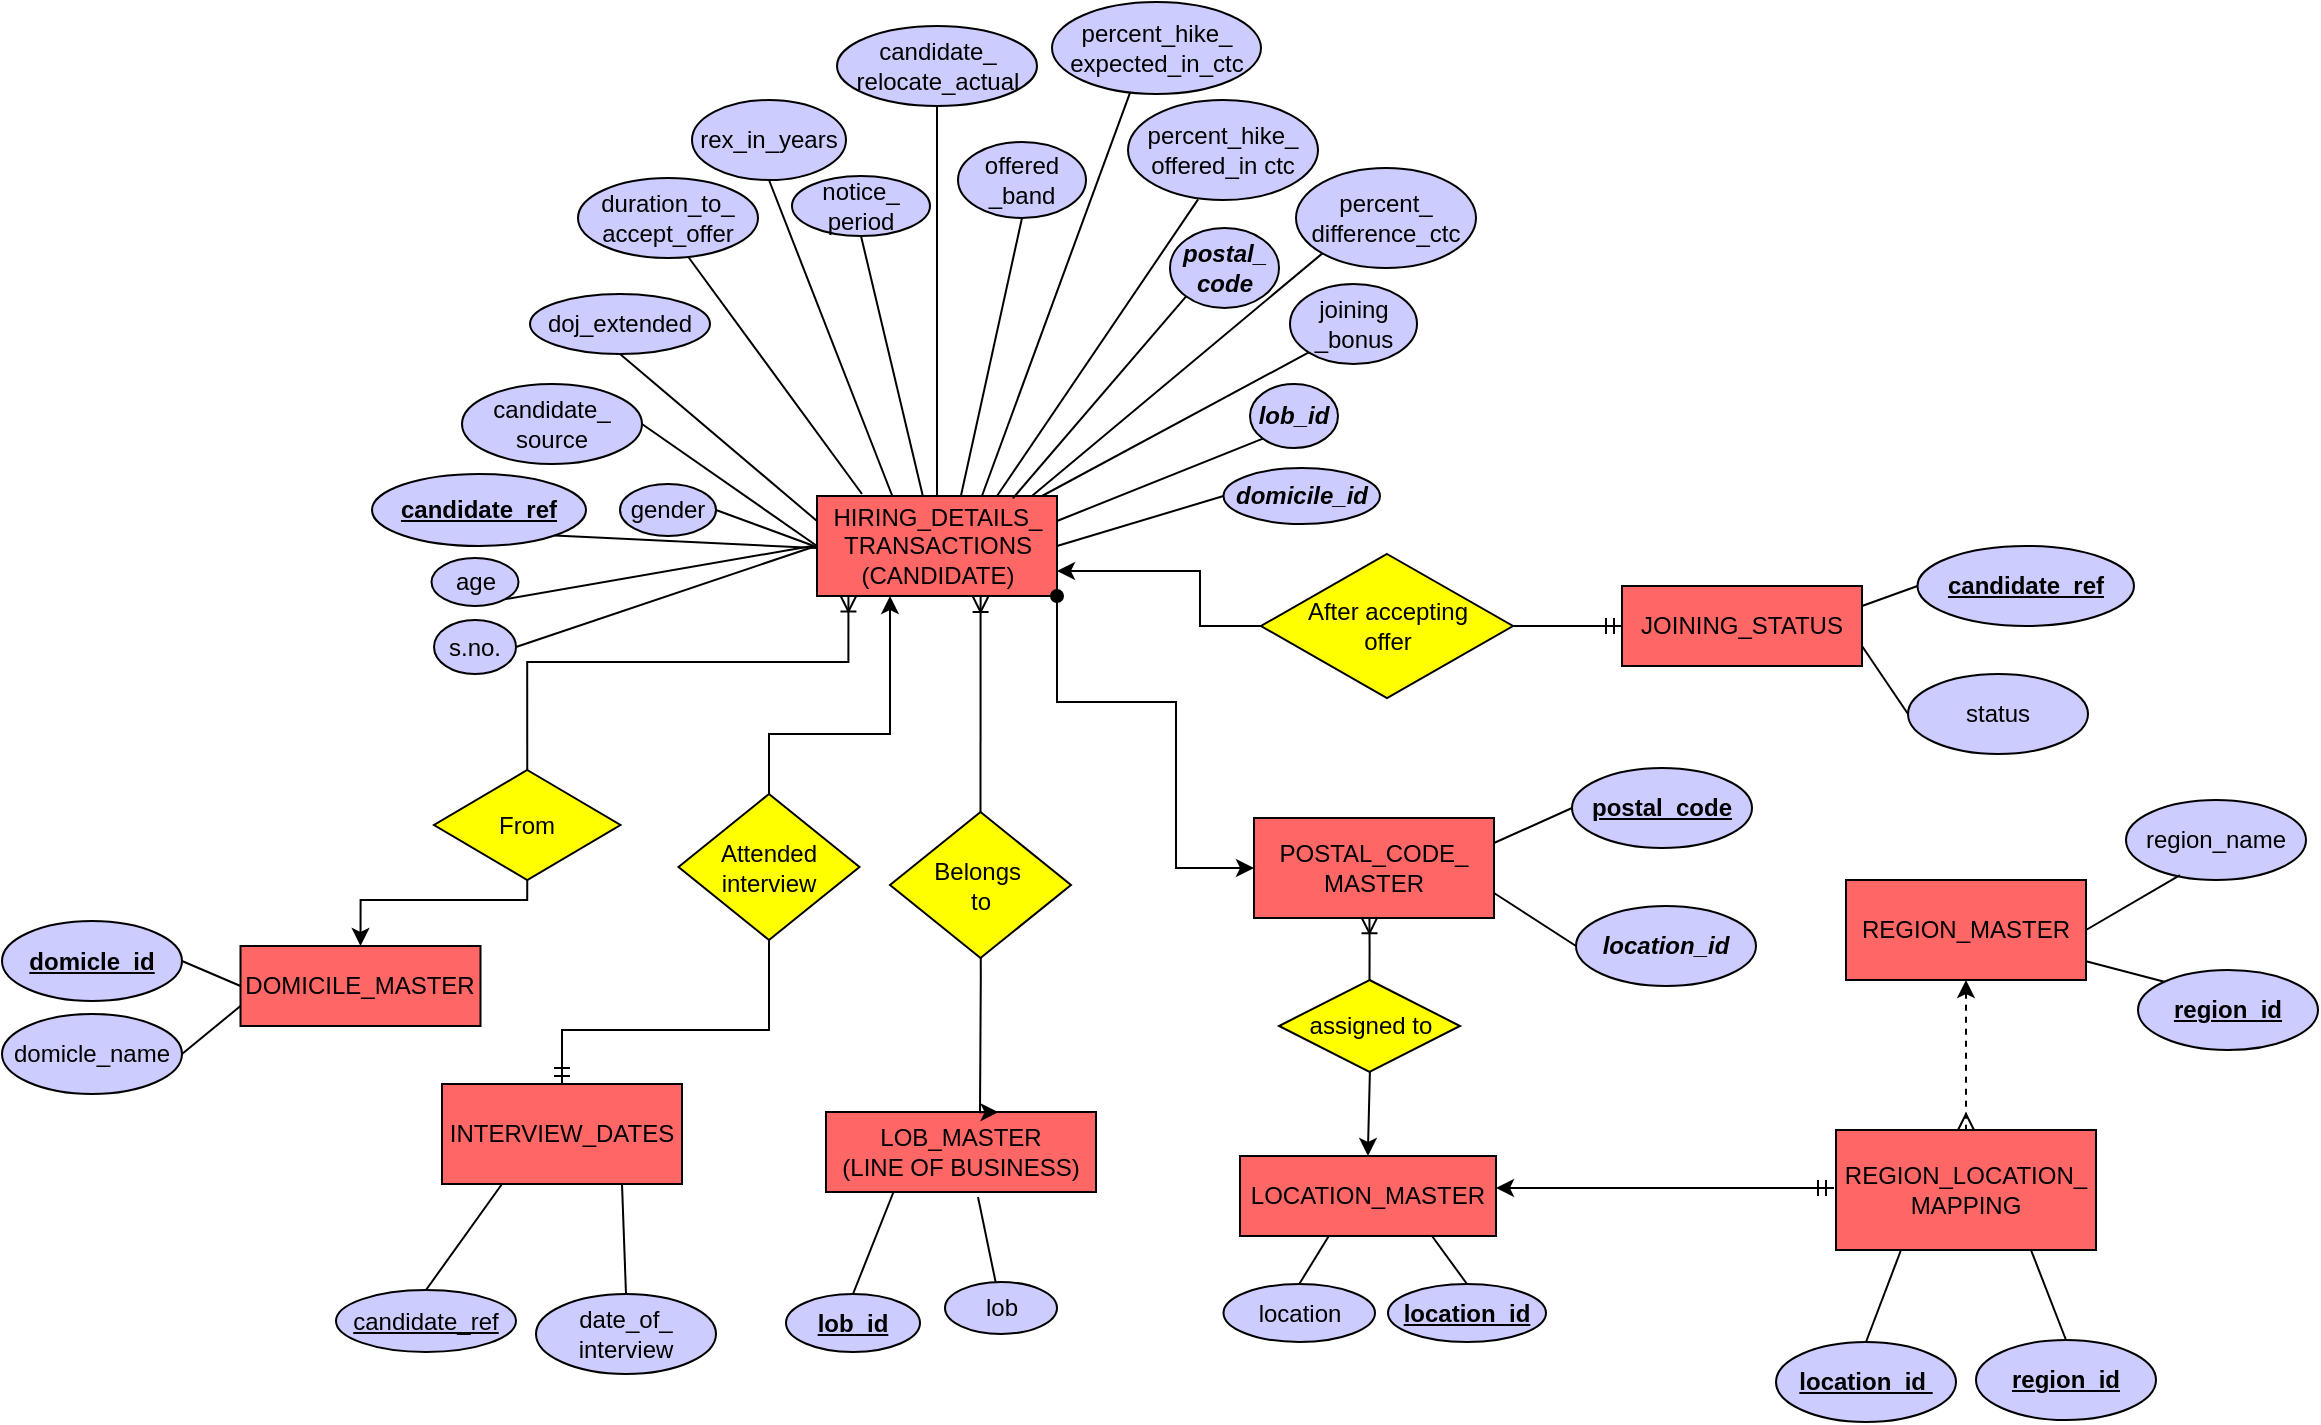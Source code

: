 <mxfile version="16.5.3" type="github">
  <diagram id="R2lEEEUBdFMjLlhIrx00" name="Page-1">
    <mxGraphModel dx="1422" dy="851" grid="0" gridSize="10" guides="1" tooltips="1" connect="1" arrows="1" fold="1" page="1" pageScale="1" pageWidth="1654" pageHeight="1169" math="0" shadow="0" extFonts="Permanent Marker^https://fonts.googleapis.com/css?family=Permanent+Marker">
      <root>
        <mxCell id="0" />
        <mxCell id="1" parent="0" />
        <mxCell id="yHNcIB4m2WFZ388r3CNA-1" value="HIRING_DETAILS_&lt;br&gt;TRANSACTIONS (CANDIDATE)" style="rounded=0;whiteSpace=wrap;html=1;fillColor=#FF6666;" parent="1" vertex="1">
          <mxGeometry x="673.5" y="509" width="120" height="50" as="geometry" />
        </mxCell>
        <mxCell id="yHNcIB4m2WFZ388r3CNA-2" value="INTERVIEW_DATES" style="rounded=0;whiteSpace=wrap;html=1;fillColor=#FF6666;" parent="1" vertex="1">
          <mxGeometry x="486" y="803" width="120" height="50" as="geometry" />
        </mxCell>
        <mxCell id="yHNcIB4m2WFZ388r3CNA-3" value="DOMICILE_MASTER" style="rounded=0;whiteSpace=wrap;html=1;fillColor=#FF6666;" parent="1" vertex="1">
          <mxGeometry x="385.25" y="734" width="120" height="40" as="geometry" />
        </mxCell>
        <mxCell id="yHNcIB4m2WFZ388r3CNA-4" value="JOINING_STATUS" style="rounded=0;whiteSpace=wrap;html=1;fillColor=#FF6666;" parent="1" vertex="1">
          <mxGeometry x="1076" y="554" width="120" height="40" as="geometry" />
        </mxCell>
        <mxCell id="yHNcIB4m2WFZ388r3CNA-5" value="POSTAL_CODE_&lt;br&gt;MASTER" style="rounded=0;whiteSpace=wrap;html=1;fillColor=#FF6666;" parent="1" vertex="1">
          <mxGeometry x="892" y="670" width="120" height="50" as="geometry" />
        </mxCell>
        <mxCell id="yHNcIB4m2WFZ388r3CNA-6" value="LOCATION_MASTER" style="rounded=0;whiteSpace=wrap;html=1;fillColor=#FF6666;" parent="1" vertex="1">
          <mxGeometry x="885" y="839" width="128" height="40" as="geometry" />
        </mxCell>
        <mxCell id="yHNcIB4m2WFZ388r3CNA-7" value="REGION_LOCATION_&lt;br&gt;MAPPING" style="rounded=0;whiteSpace=wrap;html=1;fillColor=#FF6666;" parent="1" vertex="1">
          <mxGeometry x="1183" y="826" width="130" height="60" as="geometry" />
        </mxCell>
        <mxCell id="yHNcIB4m2WFZ388r3CNA-8" value="REGION_MASTER" style="rounded=0;whiteSpace=wrap;html=1;fillColor=#FF6666;" parent="1" vertex="1">
          <mxGeometry x="1188" y="701" width="120" height="50" as="geometry" />
        </mxCell>
        <mxCell id="yHNcIB4m2WFZ388r3CNA-11" value="LOB_MASTER&lt;br&gt;(LINE OF BUSINESS)" style="rounded=0;whiteSpace=wrap;html=1;fillColor=#FF6666;" parent="1" vertex="1">
          <mxGeometry x="678" y="817" width="135" height="40" as="geometry" />
        </mxCell>
        <mxCell id="yHNcIB4m2WFZ388r3CNA-12" value="s.no." style="ellipse;whiteSpace=wrap;html=1;fillColor=#CCCCFF;" parent="1" vertex="1">
          <mxGeometry x="482" y="571" width="41" height="27" as="geometry" />
        </mxCell>
        <mxCell id="yHNcIB4m2WFZ388r3CNA-13" value="&lt;u&gt;&lt;b&gt;candidate_ref&lt;/b&gt;&lt;/u&gt;" style="ellipse;whiteSpace=wrap;html=1;fillColor=#CCCCFF;" parent="1" vertex="1">
          <mxGeometry x="451" y="498" width="107" height="36" as="geometry" />
        </mxCell>
        <mxCell id="yHNcIB4m2WFZ388r3CNA-16" value="doj_extended" style="ellipse;whiteSpace=wrap;html=1;fillColor=#CCCCFF;" parent="1" vertex="1">
          <mxGeometry x="530" y="408" width="90" height="30" as="geometry" />
        </mxCell>
        <mxCell id="yHNcIB4m2WFZ388r3CNA-17" value="duration_to_&lt;br&gt;accept_offer" style="ellipse;whiteSpace=wrap;html=1;fillColor=#CCCCFF;" parent="1" vertex="1">
          <mxGeometry x="554" y="350" width="90" height="40" as="geometry" />
        </mxCell>
        <mxCell id="yHNcIB4m2WFZ388r3CNA-19" value="notice_&lt;br&gt;period" style="ellipse;whiteSpace=wrap;html=1;fillColor=#CCCCFF;" parent="1" vertex="1">
          <mxGeometry x="661" y="349" width="69" height="30" as="geometry" />
        </mxCell>
        <mxCell id="yHNcIB4m2WFZ388r3CNA-21" value="offered&lt;br&gt;_band" style="ellipse;whiteSpace=wrap;html=1;fillColor=#CCCCFF;" parent="1" vertex="1">
          <mxGeometry x="744" y="332" width="64" height="38" as="geometry" />
        </mxCell>
        <mxCell id="yHNcIB4m2WFZ388r3CNA-23" value="percent_hike_&lt;br&gt;expected_in_ctc" style="ellipse;whiteSpace=wrap;html=1;fillColor=#CCCCFF;" parent="1" vertex="1">
          <mxGeometry x="791" y="262" width="104.5" height="46" as="geometry" />
        </mxCell>
        <mxCell id="yHNcIB4m2WFZ388r3CNA-24" value="percent_hike_&lt;br&gt;offered_in ctc" style="ellipse;whiteSpace=wrap;html=1;fillColor=#CCCCFF;" parent="1" vertex="1">
          <mxGeometry x="829" y="311" width="95" height="50" as="geometry" />
        </mxCell>
        <mxCell id="yHNcIB4m2WFZ388r3CNA-25" value="percent_&lt;br&gt;difference_ctc" style="ellipse;whiteSpace=wrap;html=1;fillColor=#CCCCFF;" parent="1" vertex="1">
          <mxGeometry x="913" y="345" width="90" height="50" as="geometry" />
        </mxCell>
        <mxCell id="yHNcIB4m2WFZ388r3CNA-27" value="joining&lt;br&gt;_bonus" style="ellipse;whiteSpace=wrap;html=1;rotation=0;fillColor=#CCCCFF;" parent="1" vertex="1">
          <mxGeometry x="910" y="403" width="63.5" height="40" as="geometry" />
        </mxCell>
        <mxCell id="yHNcIB4m2WFZ388r3CNA-28" value="candidate_&lt;br&gt;relocate_actual" style="ellipse;whiteSpace=wrap;html=1;fillColor=#CCCCFF;" parent="1" vertex="1">
          <mxGeometry x="683.5" y="274" width="100" height="40" as="geometry" />
        </mxCell>
        <mxCell id="yHNcIB4m2WFZ388r3CNA-29" value="gender" style="ellipse;whiteSpace=wrap;html=1;fillColor=#CCCCFF;" parent="1" vertex="1">
          <mxGeometry x="575" y="503" width="48" height="26" as="geometry" />
        </mxCell>
        <mxCell id="yHNcIB4m2WFZ388r3CNA-31" value="&lt;i&gt;&lt;b&gt;domicile_id&lt;/b&gt;&lt;/i&gt;" style="ellipse;whiteSpace=wrap;html=1;fillColor=#CCCCFF;" parent="1" vertex="1">
          <mxGeometry x="876.75" y="495" width="78.25" height="28" as="geometry" />
        </mxCell>
        <mxCell id="yHNcIB4m2WFZ388r3CNA-33" value="&lt;i&gt;&lt;b&gt;lob_id&lt;/b&gt;&lt;/i&gt;" style="ellipse;whiteSpace=wrap;html=1;fillColor=#CCCCFF;" parent="1" vertex="1">
          <mxGeometry x="890" y="453" width="44" height="32" as="geometry" />
        </mxCell>
        <mxCell id="yHNcIB4m2WFZ388r3CNA-34" value="&lt;i&gt;&lt;b&gt;postal_&lt;br&gt;code&lt;/b&gt;&lt;/i&gt;" style="ellipse;whiteSpace=wrap;html=1;fillColor=#CCCCFF;" parent="1" vertex="1">
          <mxGeometry x="850" y="375" width="54.5" height="40" as="geometry" />
        </mxCell>
        <mxCell id="yHNcIB4m2WFZ388r3CNA-35" value="rex_in_years" style="ellipse;whiteSpace=wrap;html=1;fillColor=#CCCCFF;" parent="1" vertex="1">
          <mxGeometry x="611" y="311" width="77" height="40" as="geometry" />
        </mxCell>
        <mxCell id="yHNcIB4m2WFZ388r3CNA-36" value="candidate_&lt;br&gt;source" style="ellipse;whiteSpace=wrap;html=1;fillColor=#CCCCFF;" parent="1" vertex="1">
          <mxGeometry x="496" y="453" width="90" height="40" as="geometry" />
        </mxCell>
        <mxCell id="yHNcIB4m2WFZ388r3CNA-37" value="age" style="ellipse;whiteSpace=wrap;html=1;fillColor=#CCCCFF;" parent="1" vertex="1">
          <mxGeometry x="480.75" y="540" width="43.5" height="24" as="geometry" />
        </mxCell>
        <mxCell id="yHNcIB4m2WFZ388r3CNA-38" value="&lt;u&gt;candidate_ref&lt;/u&gt;" style="ellipse;whiteSpace=wrap;html=1;fillColor=#CCCCFF;" parent="1" vertex="1">
          <mxGeometry x="433" y="906" width="90" height="31" as="geometry" />
        </mxCell>
        <mxCell id="yHNcIB4m2WFZ388r3CNA-39" value="date_of_&lt;br&gt;interview" style="ellipse;whiteSpace=wrap;html=1;fillColor=#CCCCFF;" parent="1" vertex="1">
          <mxGeometry x="533" y="908" width="90" height="40" as="geometry" />
        </mxCell>
        <mxCell id="yHNcIB4m2WFZ388r3CNA-40" value="&lt;u&gt;&lt;b&gt;lob_id&lt;/b&gt;&lt;/u&gt;" style="ellipse;whiteSpace=wrap;html=1;fillColor=#CCCCFF;" parent="1" vertex="1">
          <mxGeometry x="658" y="908" width="67" height="29" as="geometry" />
        </mxCell>
        <mxCell id="yHNcIB4m2WFZ388r3CNA-41" value="lob" style="ellipse;whiteSpace=wrap;html=1;fillColor=#CCCCFF;" parent="1" vertex="1">
          <mxGeometry x="737.5" y="902" width="56" height="26" as="geometry" />
        </mxCell>
        <mxCell id="yHNcIB4m2WFZ388r3CNA-42" value="&lt;u&gt;&lt;b&gt;domicle_id&lt;/b&gt;&lt;/u&gt;" style="ellipse;whiteSpace=wrap;html=1;fillColor=#CCCCFF;" parent="1" vertex="1">
          <mxGeometry x="266" y="721.5" width="90" height="40" as="geometry" />
        </mxCell>
        <mxCell id="yHNcIB4m2WFZ388r3CNA-43" value="domicle_name" style="ellipse;whiteSpace=wrap;html=1;fillColor=#CCCCFF;" parent="1" vertex="1">
          <mxGeometry x="266" y="768" width="90" height="40" as="geometry" />
        </mxCell>
        <mxCell id="yHNcIB4m2WFZ388r3CNA-44" value="&lt;u&gt;&lt;b&gt;region_id&lt;/b&gt;&lt;/u&gt;" style="ellipse;whiteSpace=wrap;html=1;fillColor=#CCCCFF;" parent="1" vertex="1">
          <mxGeometry x="1334" y="746" width="90" height="40" as="geometry" />
        </mxCell>
        <mxCell id="yHNcIB4m2WFZ388r3CNA-45" value="region_name" style="ellipse;whiteSpace=wrap;html=1;fillColor=#CCCCFF;" parent="1" vertex="1">
          <mxGeometry x="1328" y="661" width="90" height="40" as="geometry" />
        </mxCell>
        <mxCell id="yHNcIB4m2WFZ388r3CNA-46" value="&lt;b&gt;&lt;u&gt;location_id&amp;nbsp;&lt;/u&gt;&lt;/b&gt;" style="ellipse;whiteSpace=wrap;html=1;fillColor=#CCCCFF;" parent="1" vertex="1">
          <mxGeometry x="1153" y="932" width="90" height="40" as="geometry" />
        </mxCell>
        <mxCell id="yHNcIB4m2WFZ388r3CNA-47" value="&lt;u&gt;&lt;b&gt;region_id&lt;/b&gt;&lt;/u&gt;" style="ellipse;whiteSpace=wrap;html=1;fillColor=#CCCCFF;" parent="1" vertex="1">
          <mxGeometry x="1253" y="931" width="90" height="40" as="geometry" />
        </mxCell>
        <mxCell id="yHNcIB4m2WFZ388r3CNA-48" value="&lt;u&gt;&lt;b&gt;location_id&lt;/b&gt;&lt;/u&gt;" style="ellipse;whiteSpace=wrap;html=1;fillColor=#CCCCFF;" parent="1" vertex="1">
          <mxGeometry x="959" y="903" width="79" height="29" as="geometry" />
        </mxCell>
        <mxCell id="yHNcIB4m2WFZ388r3CNA-49" value="location" style="ellipse;whiteSpace=wrap;html=1;fillColor=#CCCCFF;" parent="1" vertex="1">
          <mxGeometry x="876.75" y="903" width="75.75" height="29" as="geometry" />
        </mxCell>
        <mxCell id="yHNcIB4m2WFZ388r3CNA-50" value="&lt;b&gt;&lt;i&gt;location_id&lt;/i&gt;&lt;/b&gt;" style="ellipse;whiteSpace=wrap;html=1;fillColor=#CCCCFF;" parent="1" vertex="1">
          <mxGeometry x="1053" y="714" width="90" height="40" as="geometry" />
        </mxCell>
        <mxCell id="yHNcIB4m2WFZ388r3CNA-51" value="&lt;b&gt;&lt;u&gt;postal_code&lt;/u&gt;&lt;/b&gt;" style="ellipse;whiteSpace=wrap;html=1;fillColor=#CCCCFF;" parent="1" vertex="1">
          <mxGeometry x="1051" y="645" width="90" height="40" as="geometry" />
        </mxCell>
        <mxCell id="yHNcIB4m2WFZ388r3CNA-52" value="&lt;b&gt;&lt;u&gt;candidate_ref&lt;/u&gt;&lt;/b&gt;" style="ellipse;whiteSpace=wrap;html=1;fillColor=#CCCCFF;" parent="1" vertex="1">
          <mxGeometry x="1223.75" y="534" width="108.25" height="40" as="geometry" />
        </mxCell>
        <mxCell id="yHNcIB4m2WFZ388r3CNA-53" value="status" style="ellipse;whiteSpace=wrap;html=1;fillColor=#CCCCFF;" parent="1" vertex="1">
          <mxGeometry x="1219" y="598" width="90" height="40" as="geometry" />
        </mxCell>
        <mxCell id="yHNcIB4m2WFZ388r3CNA-76" value="" style="endArrow=none;html=1;rounded=0;entryX=0.5;entryY=0;entryDx=0;entryDy=0;exitX=0.25;exitY=1;exitDx=0;exitDy=0;" parent="1" source="yHNcIB4m2WFZ388r3CNA-2" target="yHNcIB4m2WFZ388r3CNA-38" edge="1">
          <mxGeometry width="50" height="50" relative="1" as="geometry">
            <mxPoint x="279.5" y="949.5" as="sourcePoint" />
            <mxPoint x="329.5" y="899.5" as="targetPoint" />
          </mxGeometry>
        </mxCell>
        <mxCell id="yHNcIB4m2WFZ388r3CNA-77" value="" style="endArrow=none;html=1;rounded=0;entryX=0.75;entryY=1;entryDx=0;entryDy=0;exitX=0.5;exitY=0;exitDx=0;exitDy=0;" parent="1" source="yHNcIB4m2WFZ388r3CNA-39" target="yHNcIB4m2WFZ388r3CNA-2" edge="1">
          <mxGeometry width="50" height="50" relative="1" as="geometry">
            <mxPoint x="79.5" y="924.5" as="sourcePoint" />
            <mxPoint x="141.5" y="904.5" as="targetPoint" />
          </mxGeometry>
        </mxCell>
        <mxCell id="yHNcIB4m2WFZ388r3CNA-78" value="" style="endArrow=none;html=1;rounded=0;entryX=0.5;entryY=0;entryDx=0;entryDy=0;exitX=0.25;exitY=1;exitDx=0;exitDy=0;" parent="1" source="yHNcIB4m2WFZ388r3CNA-11" target="yHNcIB4m2WFZ388r3CNA-40" edge="1">
          <mxGeometry width="50" height="50" relative="1" as="geometry">
            <mxPoint x="535" y="1091.5" as="sourcePoint" />
            <mxPoint x="585" y="1041.5" as="targetPoint" />
          </mxGeometry>
        </mxCell>
        <mxCell id="yHNcIB4m2WFZ388r3CNA-80" value="" style="endArrow=none;html=1;rounded=0;" parent="1" source="yHNcIB4m2WFZ388r3CNA-41" edge="1">
          <mxGeometry width="50" height="50" relative="1" as="geometry">
            <mxPoint x="439" y="1170.5" as="sourcePoint" />
            <mxPoint x="754" y="859.5" as="targetPoint" />
          </mxGeometry>
        </mxCell>
        <mxCell id="yHNcIB4m2WFZ388r3CNA-81" value="" style="endArrow=none;html=1;rounded=0;exitX=1;exitY=0.5;exitDx=0;exitDy=0;entryX=0;entryY=0.5;entryDx=0;entryDy=0;" parent="1" source="yHNcIB4m2WFZ388r3CNA-42" target="yHNcIB4m2WFZ388r3CNA-3" edge="1">
          <mxGeometry width="50" height="50" relative="1" as="geometry">
            <mxPoint x="450" y="715" as="sourcePoint" />
            <mxPoint x="500" y="665" as="targetPoint" />
          </mxGeometry>
        </mxCell>
        <mxCell id="yHNcIB4m2WFZ388r3CNA-82" value="" style="endArrow=none;html=1;rounded=0;exitX=1;exitY=0.5;exitDx=0;exitDy=0;entryX=0;entryY=0.75;entryDx=0;entryDy=0;" parent="1" source="yHNcIB4m2WFZ388r3CNA-43" target="yHNcIB4m2WFZ388r3CNA-3" edge="1">
          <mxGeometry width="50" height="50" relative="1" as="geometry">
            <mxPoint x="345" y="771" as="sourcePoint" />
            <mxPoint x="375" y="751" as="targetPoint" />
          </mxGeometry>
        </mxCell>
        <mxCell id="yHNcIB4m2WFZ388r3CNA-83" value="" style="endArrow=none;html=1;rounded=0;exitX=0;exitY=0;exitDx=0;exitDy=0;" parent="1" source="yHNcIB4m2WFZ388r3CNA-44" target="yHNcIB4m2WFZ388r3CNA-8" edge="1">
          <mxGeometry width="50" height="50" relative="1" as="geometry">
            <mxPoint x="1203" y="711" as="sourcePoint" />
            <mxPoint x="1310" y="740" as="targetPoint" />
          </mxGeometry>
        </mxCell>
        <mxCell id="yHNcIB4m2WFZ388r3CNA-85" value="" style="endArrow=none;html=1;rounded=0;entryX=1;entryY=0.5;entryDx=0;entryDy=0;exitX=0.3;exitY=0.938;exitDx=0;exitDy=0;exitPerimeter=0;" parent="1" source="yHNcIB4m2WFZ388r3CNA-45" target="yHNcIB4m2WFZ388r3CNA-8" edge="1">
          <mxGeometry width="50" height="50" relative="1" as="geometry">
            <mxPoint x="1354" y="701" as="sourcePoint" />
            <mxPoint x="1191" y="726" as="targetPoint" />
          </mxGeometry>
        </mxCell>
        <mxCell id="yHNcIB4m2WFZ388r3CNA-86" value="" style="endArrow=none;html=1;rounded=0;exitX=0.5;exitY=0;exitDx=0;exitDy=0;entryX=0.25;entryY=1;entryDx=0;entryDy=0;" parent="1" source="yHNcIB4m2WFZ388r3CNA-46" target="yHNcIB4m2WFZ388r3CNA-7" edge="1">
          <mxGeometry width="50" height="50" relative="1" as="geometry">
            <mxPoint x="1192" y="856" as="sourcePoint" />
            <mxPoint x="1242" y="806" as="targetPoint" />
          </mxGeometry>
        </mxCell>
        <mxCell id="yHNcIB4m2WFZ388r3CNA-87" value="" style="endArrow=none;html=1;rounded=0;exitX=0.5;exitY=0;exitDx=0;exitDy=0;entryX=0.75;entryY=1;entryDx=0;entryDy=0;" parent="1" source="yHNcIB4m2WFZ388r3CNA-47" target="yHNcIB4m2WFZ388r3CNA-7" edge="1">
          <mxGeometry width="50" height="50" relative="1" as="geometry">
            <mxPoint x="1192" y="856" as="sourcePoint" />
            <mxPoint x="1242" y="806" as="targetPoint" />
          </mxGeometry>
        </mxCell>
        <mxCell id="yHNcIB4m2WFZ388r3CNA-89" value="" style="endArrow=none;html=1;rounded=0;exitX=0.75;exitY=1;exitDx=0;exitDy=0;entryX=0.5;entryY=0;entryDx=0;entryDy=0;" parent="1" source="yHNcIB4m2WFZ388r3CNA-6" target="yHNcIB4m2WFZ388r3CNA-48" edge="1">
          <mxGeometry width="50" height="50" relative="1" as="geometry">
            <mxPoint x="1091" y="829" as="sourcePoint" />
            <mxPoint x="1141" y="779" as="targetPoint" />
          </mxGeometry>
        </mxCell>
        <mxCell id="yHNcIB4m2WFZ388r3CNA-90" value="" style="endArrow=none;html=1;rounded=0;entryX=0.5;entryY=0;entryDx=0;entryDy=0;exitX=0.348;exitY=0.994;exitDx=0;exitDy=0;exitPerimeter=0;" parent="1" source="yHNcIB4m2WFZ388r3CNA-6" target="yHNcIB4m2WFZ388r3CNA-49" edge="1">
          <mxGeometry width="50" height="50" relative="1" as="geometry">
            <mxPoint x="906" y="877" as="sourcePoint" />
            <mxPoint x="1141" y="779" as="targetPoint" />
          </mxGeometry>
        </mxCell>
        <mxCell id="yHNcIB4m2WFZ388r3CNA-92" value="" style="endArrow=none;html=1;rounded=0;exitX=1;exitY=0.75;exitDx=0;exitDy=0;entryX=0;entryY=0.5;entryDx=0;entryDy=0;" parent="1" source="yHNcIB4m2WFZ388r3CNA-5" target="yHNcIB4m2WFZ388r3CNA-50" edge="1">
          <mxGeometry width="50" height="50" relative="1" as="geometry">
            <mxPoint x="1032" y="840" as="sourcePoint" />
            <mxPoint x="1080.18" y="829.142" as="targetPoint" />
          </mxGeometry>
        </mxCell>
        <mxCell id="yHNcIB4m2WFZ388r3CNA-93" value="" style="endArrow=none;html=1;rounded=0;exitX=1;exitY=0.25;exitDx=0;exitDy=0;entryX=0;entryY=0.5;entryDx=0;entryDy=0;" parent="1" source="yHNcIB4m2WFZ388r3CNA-5" target="yHNcIB4m2WFZ388r3CNA-51" edge="1">
          <mxGeometry width="50" height="50" relative="1" as="geometry">
            <mxPoint x="1061" y="668" as="sourcePoint" />
            <mxPoint x="1111" y="618" as="targetPoint" />
          </mxGeometry>
        </mxCell>
        <mxCell id="yHNcIB4m2WFZ388r3CNA-94" value="" style="endArrow=none;html=1;rounded=0;exitX=1;exitY=0.25;exitDx=0;exitDy=0;entryX=0;entryY=0.5;entryDx=0;entryDy=0;" parent="1" source="yHNcIB4m2WFZ388r3CNA-4" target="yHNcIB4m2WFZ388r3CNA-52" edge="1">
          <mxGeometry width="50" height="50" relative="1" as="geometry">
            <mxPoint x="1219.75" y="694" as="sourcePoint" />
            <mxPoint x="1269.75" y="644" as="targetPoint" />
          </mxGeometry>
        </mxCell>
        <mxCell id="yHNcIB4m2WFZ388r3CNA-95" value="" style="endArrow=none;html=1;rounded=0;exitX=1;exitY=0.75;exitDx=0;exitDy=0;entryX=0;entryY=0.5;entryDx=0;entryDy=0;" parent="1" source="yHNcIB4m2WFZ388r3CNA-4" target="yHNcIB4m2WFZ388r3CNA-53" edge="1">
          <mxGeometry width="50" height="50" relative="1" as="geometry">
            <mxPoint x="1219.75" y="694" as="sourcePoint" />
            <mxPoint x="1269.75" y="644" as="targetPoint" />
          </mxGeometry>
        </mxCell>
        <mxCell id="yHNcIB4m2WFZ388r3CNA-97" value="" style="endArrow=none;html=1;rounded=0;exitX=1;exitY=0.5;exitDx=0;exitDy=0;" parent="1" source="yHNcIB4m2WFZ388r3CNA-12" edge="1">
          <mxGeometry width="50" height="50" relative="1" as="geometry">
            <mxPoint x="695.5" y="535" as="sourcePoint" />
            <mxPoint x="673" y="534" as="targetPoint" />
          </mxGeometry>
        </mxCell>
        <mxCell id="yHNcIB4m2WFZ388r3CNA-98" value="" style="endArrow=none;html=1;rounded=0;exitX=1;exitY=1;exitDx=0;exitDy=0;" parent="1" source="yHNcIB4m2WFZ388r3CNA-37" edge="1">
          <mxGeometry width="50" height="50" relative="1" as="geometry">
            <mxPoint x="695.5" y="535" as="sourcePoint" />
            <mxPoint x="671" y="534" as="targetPoint" />
          </mxGeometry>
        </mxCell>
        <mxCell id="yHNcIB4m2WFZ388r3CNA-99" value="" style="endArrow=none;html=1;rounded=0;exitX=1;exitY=1;exitDx=0;exitDy=0;" parent="1" source="yHNcIB4m2WFZ388r3CNA-13" edge="1">
          <mxGeometry width="50" height="50" relative="1" as="geometry">
            <mxPoint x="695.5" y="529" as="sourcePoint" />
            <mxPoint x="673" y="535" as="targetPoint" />
          </mxGeometry>
        </mxCell>
        <mxCell id="yHNcIB4m2WFZ388r3CNA-100" value="" style="endArrow=none;html=1;rounded=0;exitX=1;exitY=0.5;exitDx=0;exitDy=0;entryX=0;entryY=0.5;entryDx=0;entryDy=0;" parent="1" source="yHNcIB4m2WFZ388r3CNA-36" target="yHNcIB4m2WFZ388r3CNA-1" edge="1">
          <mxGeometry width="50" height="50" relative="1" as="geometry">
            <mxPoint x="827" y="540" as="sourcePoint" />
            <mxPoint x="877" y="490" as="targetPoint" />
          </mxGeometry>
        </mxCell>
        <mxCell id="yHNcIB4m2WFZ388r3CNA-101" value="" style="endArrow=none;html=1;rounded=0;exitX=0.5;exitY=1;exitDx=0;exitDy=0;entryX=0;entryY=0.25;entryDx=0;entryDy=0;" parent="1" source="yHNcIB4m2WFZ388r3CNA-16" target="yHNcIB4m2WFZ388r3CNA-1" edge="1">
          <mxGeometry width="50" height="50" relative="1" as="geometry">
            <mxPoint x="827" y="540" as="sourcePoint" />
            <mxPoint x="877" y="490" as="targetPoint" />
          </mxGeometry>
        </mxCell>
        <mxCell id="yHNcIB4m2WFZ388r3CNA-102" value="" style="endArrow=none;html=1;rounded=0;exitX=1;exitY=0.5;exitDx=0;exitDy=0;" parent="1" source="yHNcIB4m2WFZ388r3CNA-29" edge="1">
          <mxGeometry width="50" height="50" relative="1" as="geometry">
            <mxPoint x="827" y="540" as="sourcePoint" />
            <mxPoint x="672" y="534" as="targetPoint" />
          </mxGeometry>
        </mxCell>
        <mxCell id="yHNcIB4m2WFZ388r3CNA-104" value="" style="endArrow=none;html=1;rounded=0;entryX=0.615;entryY=0.994;entryDx=0;entryDy=0;entryPerimeter=0;" parent="1" target="yHNcIB4m2WFZ388r3CNA-17" edge="1">
          <mxGeometry width="50" height="50" relative="1" as="geometry">
            <mxPoint x="696" y="508" as="sourcePoint" />
            <mxPoint x="877" y="490" as="targetPoint" />
          </mxGeometry>
        </mxCell>
        <mxCell id="yHNcIB4m2WFZ388r3CNA-105" value="" style="endArrow=none;html=1;rounded=0;entryX=0.374;entryY=0.982;entryDx=0;entryDy=0;entryPerimeter=0;exitX=0.688;exitY=-0.005;exitDx=0;exitDy=0;exitPerimeter=0;" parent="1" source="yHNcIB4m2WFZ388r3CNA-1" target="yHNcIB4m2WFZ388r3CNA-23" edge="1">
          <mxGeometry width="50" height="50" relative="1" as="geometry">
            <mxPoint x="752" y="511" as="sourcePoint" />
            <mxPoint x="877" y="490" as="targetPoint" />
          </mxGeometry>
        </mxCell>
        <mxCell id="yHNcIB4m2WFZ388r3CNA-106" value="" style="endArrow=none;html=1;rounded=0;entryX=0.5;entryY=1;entryDx=0;entryDy=0;exitX=0.5;exitY=0;exitDx=0;exitDy=0;" parent="1" source="yHNcIB4m2WFZ388r3CNA-1" target="yHNcIB4m2WFZ388r3CNA-28" edge="1">
          <mxGeometry width="50" height="50" relative="1" as="geometry">
            <mxPoint x="827" y="540" as="sourcePoint" />
            <mxPoint x="877" y="490" as="targetPoint" />
          </mxGeometry>
        </mxCell>
        <mxCell id="yHNcIB4m2WFZ388r3CNA-108" value="" style="endArrow=none;html=1;rounded=0;entryX=0.5;entryY=1;entryDx=0;entryDy=0;exitX=0.442;exitY=0.009;exitDx=0;exitDy=0;exitPerimeter=0;" parent="1" source="yHNcIB4m2WFZ388r3CNA-1" target="yHNcIB4m2WFZ388r3CNA-19" edge="1">
          <mxGeometry width="50" height="50" relative="1" as="geometry">
            <mxPoint x="827" y="540" as="sourcePoint" />
            <mxPoint x="877" y="490" as="targetPoint" />
          </mxGeometry>
        </mxCell>
        <mxCell id="yHNcIB4m2WFZ388r3CNA-109" value="" style="endArrow=none;html=1;rounded=0;entryX=0.5;entryY=1;entryDx=0;entryDy=0;exitX=0.6;exitY=-0.005;exitDx=0;exitDy=0;exitPerimeter=0;" parent="1" source="yHNcIB4m2WFZ388r3CNA-1" target="yHNcIB4m2WFZ388r3CNA-21" edge="1">
          <mxGeometry width="50" height="50" relative="1" as="geometry">
            <mxPoint x="827" y="525" as="sourcePoint" />
            <mxPoint x="877" y="475" as="targetPoint" />
          </mxGeometry>
        </mxCell>
        <mxCell id="yHNcIB4m2WFZ388r3CNA-110" value="" style="endArrow=none;html=1;rounded=0;entryX=0.369;entryY=0.994;entryDx=0;entryDy=0;entryPerimeter=0;exitX=0.75;exitY=0;exitDx=0;exitDy=0;" parent="1" source="yHNcIB4m2WFZ388r3CNA-1" target="yHNcIB4m2WFZ388r3CNA-24" edge="1">
          <mxGeometry width="50" height="50" relative="1" as="geometry">
            <mxPoint x="827" y="525" as="sourcePoint" />
            <mxPoint x="877" y="475" as="targetPoint" />
          </mxGeometry>
        </mxCell>
        <mxCell id="yHNcIB4m2WFZ388r3CNA-111" value="" style="endArrow=none;html=1;rounded=0;entryX=0.5;entryY=1;entryDx=0;entryDy=0;exitX=0.313;exitY=-0.005;exitDx=0;exitDy=0;exitPerimeter=0;" parent="1" source="yHNcIB4m2WFZ388r3CNA-1" target="yHNcIB4m2WFZ388r3CNA-35" edge="1">
          <mxGeometry width="50" height="50" relative="1" as="geometry">
            <mxPoint x="827" y="525" as="sourcePoint" />
            <mxPoint x="877" y="475" as="targetPoint" />
          </mxGeometry>
        </mxCell>
        <mxCell id="yHNcIB4m2WFZ388r3CNA-112" value="" style="endArrow=none;html=1;rounded=0;entryX=0;entryY=1;entryDx=0;entryDy=0;" parent="1" target="yHNcIB4m2WFZ388r3CNA-27" edge="1">
          <mxGeometry width="50" height="50" relative="1" as="geometry">
            <mxPoint x="786" y="509" as="sourcePoint" />
            <mxPoint x="874" y="418" as="targetPoint" />
          </mxGeometry>
        </mxCell>
        <mxCell id="yHNcIB4m2WFZ388r3CNA-113" value="" style="endArrow=none;html=1;rounded=0;entryX=0;entryY=1;entryDx=0;entryDy=0;exitX=0.898;exitY=-0.005;exitDx=0;exitDy=0;exitPerimeter=0;" parent="1" source="yHNcIB4m2WFZ388r3CNA-1" target="yHNcIB4m2WFZ388r3CNA-25" edge="1">
          <mxGeometry width="50" height="50" relative="1" as="geometry">
            <mxPoint x="827" y="504" as="sourcePoint" />
            <mxPoint x="877" y="454" as="targetPoint" />
          </mxGeometry>
        </mxCell>
        <mxCell id="yHNcIB4m2WFZ388r3CNA-114" value="" style="endArrow=none;html=1;rounded=0;entryX=0;entryY=1;entryDx=0;entryDy=0;exitX=0.816;exitY=0.023;exitDx=0;exitDy=0;exitPerimeter=0;" parent="1" source="yHNcIB4m2WFZ388r3CNA-1" target="yHNcIB4m2WFZ388r3CNA-34" edge="1">
          <mxGeometry width="50" height="50" relative="1" as="geometry">
            <mxPoint x="827" y="504" as="sourcePoint" />
            <mxPoint x="877" y="454" as="targetPoint" />
          </mxGeometry>
        </mxCell>
        <mxCell id="yHNcIB4m2WFZ388r3CNA-116" value="" style="endArrow=none;html=1;rounded=0;exitX=1;exitY=0.25;exitDx=0;exitDy=0;entryX=0;entryY=1;entryDx=0;entryDy=0;" parent="1" source="yHNcIB4m2WFZ388r3CNA-1" target="yHNcIB4m2WFZ388r3CNA-33" edge="1">
          <mxGeometry width="50" height="50" relative="1" as="geometry">
            <mxPoint x="827" y="504" as="sourcePoint" />
            <mxPoint x="877" y="454" as="targetPoint" />
          </mxGeometry>
        </mxCell>
        <mxCell id="yHNcIB4m2WFZ388r3CNA-117" value="" style="endArrow=none;html=1;rounded=0;exitX=1;exitY=0.5;exitDx=0;exitDy=0;entryX=0;entryY=0.5;entryDx=0;entryDy=0;" parent="1" source="yHNcIB4m2WFZ388r3CNA-1" target="yHNcIB4m2WFZ388r3CNA-31" edge="1">
          <mxGeometry width="50" height="50" relative="1" as="geometry">
            <mxPoint x="827" y="511" as="sourcePoint" />
            <mxPoint x="877" y="461" as="targetPoint" />
          </mxGeometry>
        </mxCell>
        <mxCell id="yHNcIB4m2WFZ388r3CNA-118" value="Attended interview" style="rhombus;whiteSpace=wrap;html=1;fillColor=#FFFF00;" parent="1" vertex="1">
          <mxGeometry x="604.25" y="658" width="90.5" height="73" as="geometry" />
        </mxCell>
        <mxCell id="yHNcIB4m2WFZ388r3CNA-119" value="From" style="rhombus;whiteSpace=wrap;html=1;fillColor=#FFFF00;" parent="1" vertex="1">
          <mxGeometry x="482" y="646" width="93.25" height="55" as="geometry" />
        </mxCell>
        <mxCell id="yHNcIB4m2WFZ388r3CNA-120" value="Belongs&amp;nbsp;&lt;br&gt;to" style="rhombus;whiteSpace=wrap;html=1;fillColor=#FFFF00;" parent="1" vertex="1">
          <mxGeometry x="710" y="667" width="90.5" height="73" as="geometry" />
        </mxCell>
        <mxCell id="yHNcIB4m2WFZ388r3CNA-121" value="After accepting &lt;br&gt;offer" style="rhombus;whiteSpace=wrap;html=1;fillColor=#FFFF00;" parent="1" vertex="1">
          <mxGeometry x="895.5" y="538" width="126" height="72" as="geometry" />
        </mxCell>
        <mxCell id="yHNcIB4m2WFZ388r3CNA-154" value="" style="edgeStyle=orthogonalEdgeStyle;fontSize=12;html=1;endArrow=ERoneToMany;startArrow=none;rounded=0;jumpStyle=none;entryX=0.131;entryY=0.995;entryDx=0;entryDy=0;entryPerimeter=0;exitX=0.5;exitY=0;exitDx=0;exitDy=0;startFill=0;" parent="1" source="yHNcIB4m2WFZ388r3CNA-119" target="yHNcIB4m2WFZ388r3CNA-1" edge="1">
          <mxGeometry width="100" height="100" relative="1" as="geometry">
            <mxPoint x="484" y="749" as="sourcePoint" />
            <mxPoint x="657" y="598" as="targetPoint" />
            <Array as="points">
              <mxPoint x="529" y="592" />
              <mxPoint x="689" y="592" />
            </Array>
          </mxGeometry>
        </mxCell>
        <mxCell id="yHNcIB4m2WFZ388r3CNA-155" value="" style="edgeStyle=orthogonalEdgeStyle;fontSize=12;html=1;endArrow=classic;startArrow=none;rounded=0;jumpStyle=none;entryX=0.5;entryY=0;entryDx=0;entryDy=0;exitX=0.5;exitY=1;exitDx=0;exitDy=0;endFill=1;startFill=0;" parent="1" source="yHNcIB4m2WFZ388r3CNA-119" target="yHNcIB4m2WFZ388r3CNA-3" edge="1">
          <mxGeometry width="100" height="100" relative="1" as="geometry">
            <mxPoint x="538.625" y="656" as="sourcePoint" />
            <mxPoint x="699.22" y="568.75" as="targetPoint" />
            <Array as="points">
              <mxPoint x="529" y="711" />
              <mxPoint x="445" y="711" />
            </Array>
          </mxGeometry>
        </mxCell>
        <mxCell id="yHNcIB4m2WFZ388r3CNA-156" value="" style="edgeStyle=orthogonalEdgeStyle;fontSize=12;html=1;endArrow=ERoneToMany;startArrow=none;rounded=0;jumpStyle=none;exitX=0.5;exitY=0;exitDx=0;exitDy=0;startFill=0;" parent="1" source="yHNcIB4m2WFZ388r3CNA-120" edge="1">
          <mxGeometry width="100" height="100" relative="1" as="geometry">
            <mxPoint x="543.005" y="646.25" as="sourcePoint" />
            <mxPoint x="755" y="559" as="targetPoint" />
            <Array as="points">
              <mxPoint x="755" y="559" />
            </Array>
          </mxGeometry>
        </mxCell>
        <mxCell id="yHNcIB4m2WFZ388r3CNA-157" value="" style="edgeStyle=orthogonalEdgeStyle;fontSize=12;html=1;endArrow=classic;startArrow=none;rounded=0;jumpStyle=none;exitX=0.5;exitY=1;exitDx=0;exitDy=0;endFill=1;entryX=0.639;entryY=0.002;entryDx=0;entryDy=0;entryPerimeter=0;startFill=0;" parent="1" target="yHNcIB4m2WFZ388r3CNA-11" edge="1">
          <mxGeometry width="100" height="100" relative="1" as="geometry">
            <mxPoint x="755.375" y="740.0" as="sourcePoint" />
            <mxPoint x="755" y="808" as="targetPoint" />
            <Array as="points">
              <mxPoint x="755" y="750" />
              <mxPoint x="755" y="750" />
            </Array>
          </mxGeometry>
        </mxCell>
        <mxCell id="yHNcIB4m2WFZ388r3CNA-158" value="" style="edgeStyle=orthogonalEdgeStyle;fontSize=12;html=1;endArrow=none;startArrow=ERmandOne;rounded=0;jumpStyle=none;exitX=0.5;exitY=0;exitDx=0;exitDy=0;endFill=0;entryX=0.5;entryY=1;entryDx=0;entryDy=0;" parent="1" source="yHNcIB4m2WFZ388r3CNA-2" target="yHNcIB4m2WFZ388r3CNA-118" edge="1">
          <mxGeometry width="100" height="100" relative="1" as="geometry">
            <mxPoint x="559" y="771" as="sourcePoint" />
            <mxPoint x="649" y="736" as="targetPoint" />
            <Array as="points">
              <mxPoint x="546" y="776" />
              <mxPoint x="650" y="776" />
            </Array>
          </mxGeometry>
        </mxCell>
        <mxCell id="yHNcIB4m2WFZ388r3CNA-159" value="" style="edgeStyle=orthogonalEdgeStyle;fontSize=12;html=1;endArrow=none;startArrow=classic;rounded=0;jumpStyle=none;entryX=0.5;entryY=0;entryDx=0;entryDy=0;endFill=0;startFill=1;" parent="1" target="yHNcIB4m2WFZ388r3CNA-118" edge="1">
          <mxGeometry width="100" height="100" relative="1" as="geometry">
            <mxPoint x="710" y="559" as="sourcePoint" />
            <mxPoint x="607.81" y="651" as="targetPoint" />
            <Array as="points">
              <mxPoint x="710" y="606" />
              <mxPoint x="710" y="628" />
              <mxPoint x="649" y="628" />
            </Array>
          </mxGeometry>
        </mxCell>
        <mxCell id="yHNcIB4m2WFZ388r3CNA-160" value="" style="edgeStyle=orthogonalEdgeStyle;fontSize=12;html=1;endArrow=none;startArrow=ERmandOne;rounded=0;jumpStyle=none;endFill=0;entryX=1;entryY=0.5;entryDx=0;entryDy=0;exitX=0;exitY=0.5;exitDx=0;exitDy=0;" parent="1" source="yHNcIB4m2WFZ388r3CNA-4" target="yHNcIB4m2WFZ388r3CNA-121" edge="1">
          <mxGeometry width="100" height="100" relative="1" as="geometry">
            <mxPoint x="1068" y="574" as="sourcePoint" />
            <mxPoint x="1003.75" y="588" as="targetPoint" />
            <Array as="points" />
          </mxGeometry>
        </mxCell>
        <mxCell id="yHNcIB4m2WFZ388r3CNA-161" value="" style="edgeStyle=orthogonalEdgeStyle;fontSize=12;html=1;endArrow=none;startArrow=classic;rounded=0;jumpStyle=none;entryX=0;entryY=0.5;entryDx=0;entryDy=0;endFill=0;startFill=1;exitX=1;exitY=0.75;exitDx=0;exitDy=0;" parent="1" source="yHNcIB4m2WFZ388r3CNA-1" target="yHNcIB4m2WFZ388r3CNA-121" edge="1">
          <mxGeometry width="100" height="100" relative="1" as="geometry">
            <mxPoint x="864.5" y="552" as="sourcePoint" />
            <mxPoint x="804" y="651" as="targetPoint" />
            <Array as="points">
              <mxPoint x="865" y="547" />
              <mxPoint x="865" y="574" />
            </Array>
          </mxGeometry>
        </mxCell>
        <mxCell id="yHNcIB4m2WFZ388r3CNA-165" value="" style="edgeStyle=orthogonalEdgeStyle;fontSize=12;html=1;endArrow=classic;endFill=1;rounded=0;jumpStyle=none;startArrow=oval;startFill=1;exitX=1;exitY=1;exitDx=0;exitDy=0;entryX=0;entryY=0.5;entryDx=0;entryDy=0;" parent="1" source="yHNcIB4m2WFZ388r3CNA-1" target="yHNcIB4m2WFZ388r3CNA-5" edge="1">
          <mxGeometry width="100" height="100" relative="1" as="geometry">
            <mxPoint x="947" y="708" as="sourcePoint" />
            <mxPoint x="853" y="703" as="targetPoint" />
            <Array as="points">
              <mxPoint x="794" y="612" />
              <mxPoint x="853" y="612" />
              <mxPoint x="853" y="695" />
            </Array>
          </mxGeometry>
        </mxCell>
        <mxCell id="yHNcIB4m2WFZ388r3CNA-168" value="assigned to" style="rhombus;whiteSpace=wrap;html=1;fillColor=#FFFF00;" parent="1" vertex="1">
          <mxGeometry x="904.5" y="751" width="90.5" height="46" as="geometry" />
        </mxCell>
        <mxCell id="yHNcIB4m2WFZ388r3CNA-169" value="" style="edgeStyle=orthogonalEdgeStyle;fontSize=12;html=1;endArrow=ERoneToMany;startArrow=none;rounded=0;jumpStyle=none;exitX=0.5;exitY=0;exitDx=0;exitDy=0;startFill=0;entryX=0.481;entryY=0.992;entryDx=0;entryDy=0;entryPerimeter=0;" parent="1" source="yHNcIB4m2WFZ388r3CNA-168" target="yHNcIB4m2WFZ388r3CNA-5" edge="1">
          <mxGeometry width="100" height="100" relative="1" as="geometry">
            <mxPoint x="737.505" y="808.75" as="sourcePoint" />
            <mxPoint x="949.5" y="721.5" as="targetPoint" />
            <Array as="points" />
          </mxGeometry>
        </mxCell>
        <mxCell id="yHNcIB4m2WFZ388r3CNA-170" value="" style="edgeStyle=orthogonalEdgeStyle;fontSize=12;html=1;endArrow=classic;startArrow=none;rounded=0;jumpStyle=none;endFill=1;startFill=0;entryX=0.5;entryY=0;entryDx=0;entryDy=0;" parent="1" target="yHNcIB4m2WFZ388r3CNA-6" edge="1">
          <mxGeometry width="100" height="100" relative="1" as="geometry">
            <mxPoint x="949.95" y="797" as="sourcePoint" />
            <mxPoint x="949.55" y="833" as="targetPoint" />
            <Array as="points">
              <mxPoint x="949" y="797" />
              <mxPoint x="949" y="835" />
            </Array>
          </mxGeometry>
        </mxCell>
        <mxCell id="yHNcIB4m2WFZ388r3CNA-172" value="" style="edgeStyle=orthogonalEdgeStyle;fontSize=12;html=1;endArrow=classic;startArrow=ERmandOne;rounded=0;jumpStyle=none;endFill=1;startFill=0;" parent="1" edge="1">
          <mxGeometry width="100" height="100" relative="1" as="geometry">
            <mxPoint x="1182" y="855" as="sourcePoint" />
            <mxPoint x="1013" y="855" as="targetPoint" />
            <Array as="points">
              <mxPoint x="1182" y="855" />
            </Array>
          </mxGeometry>
        </mxCell>
        <mxCell id="yHNcIB4m2WFZ388r3CNA-173" value="" style="edgeStyle=orthogonalEdgeStyle;fontSize=12;html=1;endArrow=ERmany;startArrow=classic;rounded=0;jumpStyle=none;endFill=0;startFill=1;exitX=0.5;exitY=1;exitDx=0;exitDy=0;entryX=0.5;entryY=0;entryDx=0;entryDy=0;dashed=1;" parent="1" source="yHNcIB4m2WFZ388r3CNA-8" target="yHNcIB4m2WFZ388r3CNA-7" edge="1">
          <mxGeometry width="100" height="100" relative="1" as="geometry">
            <mxPoint x="969.95" y="817" as="sourcePoint" />
            <mxPoint x="1248" y="813" as="targetPoint" />
            <Array as="points" />
          </mxGeometry>
        </mxCell>
      </root>
    </mxGraphModel>
  </diagram>
</mxfile>
